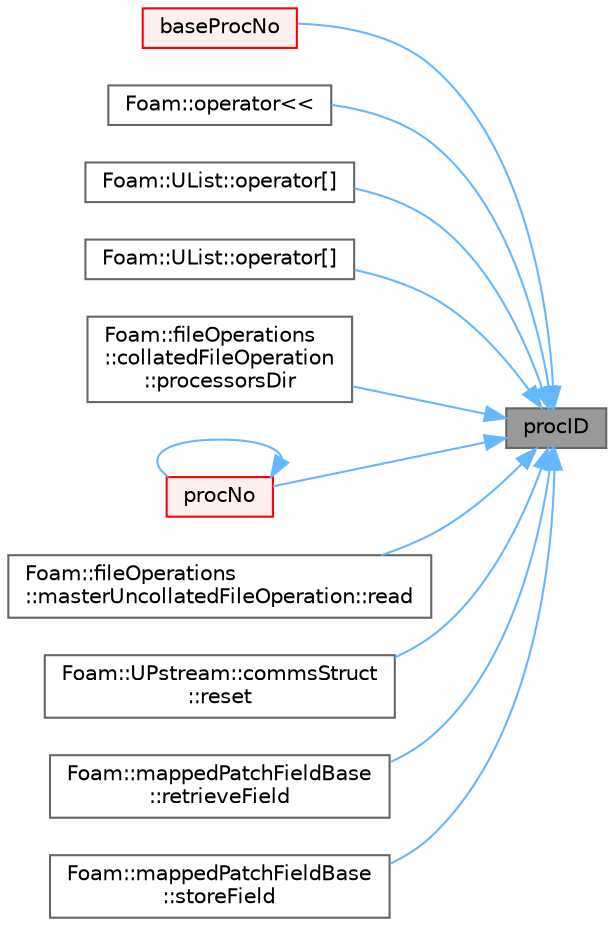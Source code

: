 digraph "procID"
{
 // LATEX_PDF_SIZE
  bgcolor="transparent";
  edge [fontname=Helvetica,fontsize=10,labelfontname=Helvetica,labelfontsize=10];
  node [fontname=Helvetica,fontsize=10,shape=box,height=0.2,width=0.4];
  rankdir="RL";
  Node1 [id="Node000001",label="procID",height=0.2,width=0.4,color="gray40", fillcolor="grey60", style="filled", fontcolor="black",tooltip=" "];
  Node1 -> Node2 [id="edge1_Node000001_Node000002",dir="back",color="steelblue1",style="solid",tooltip=" "];
  Node2 [id="Node000002",label="baseProcNo",height=0.2,width=0.4,color="red", fillcolor="#FFF0F0", style="filled",URL="$classFoam_1_1UPstream.html#addcf3ab2c910ec702463ffd6f5a68e9d",tooltip=" "];
  Node1 -> Node4 [id="edge2_Node000001_Node000004",dir="back",color="steelblue1",style="solid",tooltip=" "];
  Node4 [id="Node000004",label="Foam::operator\<\<",height=0.2,width=0.4,color="grey40", fillcolor="white", style="filled",URL="$namespaceFoam.html#af7c6b21c95c1f1465ec0ebd8807148c5",tooltip=" "];
  Node1 -> Node5 [id="edge3_Node000001_Node000005",dir="back",color="steelblue1",style="solid",tooltip=" "];
  Node5 [id="Node000005",label="Foam::UList::operator[]",height=0.2,width=0.4,color="grey40", fillcolor="white", style="filled",URL="$classFoam_1_1UList.html#ac8f98c44492cafdfeb2374d94d698145",tooltip=" "];
  Node1 -> Node6 [id="edge4_Node000001_Node000006",dir="back",color="steelblue1",style="solid",tooltip=" "];
  Node6 [id="Node000006",label="Foam::UList::operator[]",height=0.2,width=0.4,color="grey40", fillcolor="white", style="filled",URL="$classFoam_1_1UList.html#ab2d6f4721b723a2497eafd1cb18be4af",tooltip=" "];
  Node1 -> Node7 [id="edge5_Node000001_Node000007",dir="back",color="steelblue1",style="solid",tooltip=" "];
  Node7 [id="Node000007",label="Foam::fileOperations\l::collatedFileOperation\l::processorsDir",height=0.2,width=0.4,color="grey40", fillcolor="white", style="filled",URL="$classFoam_1_1fileOperations_1_1collatedFileOperation.html#a9674ea0be34d9ba3b0977555420c8c00",tooltip=" "];
  Node1 -> Node8 [id="edge6_Node000001_Node000008",dir="back",color="steelblue1",style="solid",tooltip=" "];
  Node8 [id="Node000008",label="procNo",height=0.2,width=0.4,color="red", fillcolor="#FFF0F0", style="filled",URL="$classFoam_1_1UPstream.html#adc4776d6ba38665de347cab63bd34cb7",tooltip=" "];
  Node8 -> Node8 [id="edge7_Node000008_Node000008",dir="back",color="steelblue1",style="solid",tooltip=" "];
  Node1 -> Node9 [id="edge8_Node000001_Node000009",dir="back",color="steelblue1",style="solid",tooltip=" "];
  Node9 [id="Node000009",label="Foam::fileOperations\l::masterUncollatedFileOperation::read",height=0.2,width=0.4,color="grey40", fillcolor="white", style="filled",URL="$classFoam_1_1fileOperations_1_1masterUncollatedFileOperation.html#ae88218fe3e525fb15b2714a57c3984e0",tooltip=" "];
  Node1 -> Node10 [id="edge9_Node000001_Node000010",dir="back",color="steelblue1",style="solid",tooltip=" "];
  Node10 [id="Node000010",label="Foam::UPstream::commsStruct\l::reset",height=0.2,width=0.4,color="grey40", fillcolor="white", style="filled",URL="$classFoam_1_1UPstream_1_1commsStruct.html#a41f78b03d603c01f53a33a88f60ec258",tooltip=" "];
  Node1 -> Node11 [id="edge10_Node000001_Node000011",dir="back",color="steelblue1",style="solid",tooltip=" "];
  Node11 [id="Node000011",label="Foam::mappedPatchFieldBase\l::retrieveField",height=0.2,width=0.4,color="grey40", fillcolor="white", style="filled",URL="$classFoam_1_1mappedPatchFieldBase.html#ad6437a02964e356550d4e9fa343ca591",tooltip=" "];
  Node1 -> Node12 [id="edge11_Node000001_Node000012",dir="back",color="steelblue1",style="solid",tooltip=" "];
  Node12 [id="Node000012",label="Foam::mappedPatchFieldBase\l::storeField",height=0.2,width=0.4,color="grey40", fillcolor="white", style="filled",URL="$classFoam_1_1mappedPatchFieldBase.html#a2aa19187f5b55685d36226494cb531a0",tooltip=" "];
}
